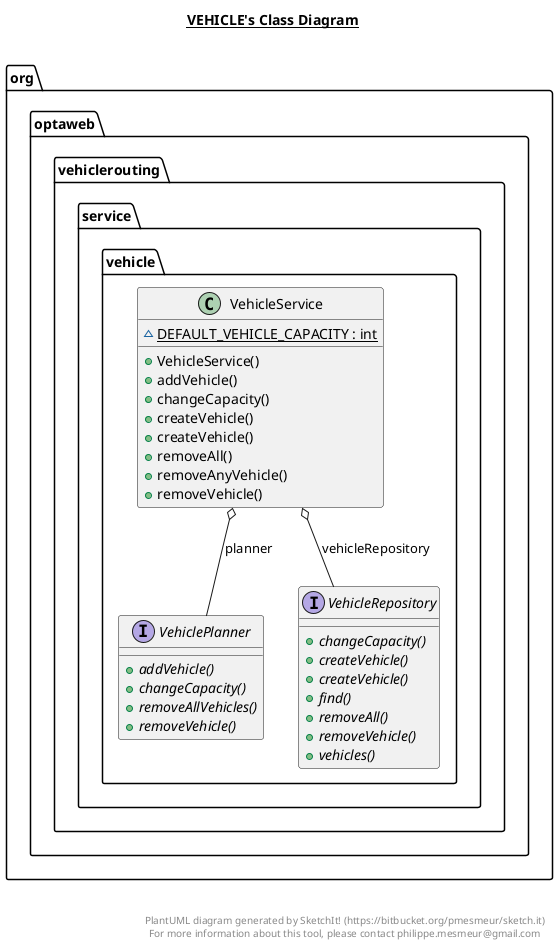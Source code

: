 @startuml

title __VEHICLE's Class Diagram__\n

  namespace org.optaweb.vehiclerouting {
    namespace service.vehicle {
      interface org.optaweb.vehiclerouting.service.vehicle.VehiclePlanner {
          {abstract} + addVehicle()
          {abstract} + changeCapacity()
          {abstract} + removeAllVehicles()
          {abstract} + removeVehicle()
      }
    }
  }
  

  namespace org.optaweb.vehiclerouting {
    namespace service.vehicle {
      interface org.optaweb.vehiclerouting.service.vehicle.VehicleRepository {
          {abstract} + changeCapacity()
          {abstract} + createVehicle()
          {abstract} + createVehicle()
          {abstract} + find()
          {abstract} + removeAll()
          {abstract} + removeVehicle()
          {abstract} + vehicles()
      }
    }
  }
  

  namespace org.optaweb.vehiclerouting {
    namespace service.vehicle {
      class org.optaweb.vehiclerouting.service.vehicle.VehicleService {
          {static} ~ DEFAULT_VEHICLE_CAPACITY : int
          + VehicleService()
          + addVehicle()
          + changeCapacity()
          + createVehicle()
          + createVehicle()
          + removeAll()
          + removeAnyVehicle()
          + removeVehicle()
      }
    }
  }
  

  org.optaweb.vehiclerouting.service.vehicle.VehicleService o-- org.optaweb.vehiclerouting.service.vehicle.VehiclePlanner : planner
  org.optaweb.vehiclerouting.service.vehicle.VehicleService o-- org.optaweb.vehiclerouting.service.vehicle.VehicleRepository : vehicleRepository


right footer


PlantUML diagram generated by SketchIt! (https://bitbucket.org/pmesmeur/sketch.it)
For more information about this tool, please contact philippe.mesmeur@gmail.com
endfooter

@enduml
